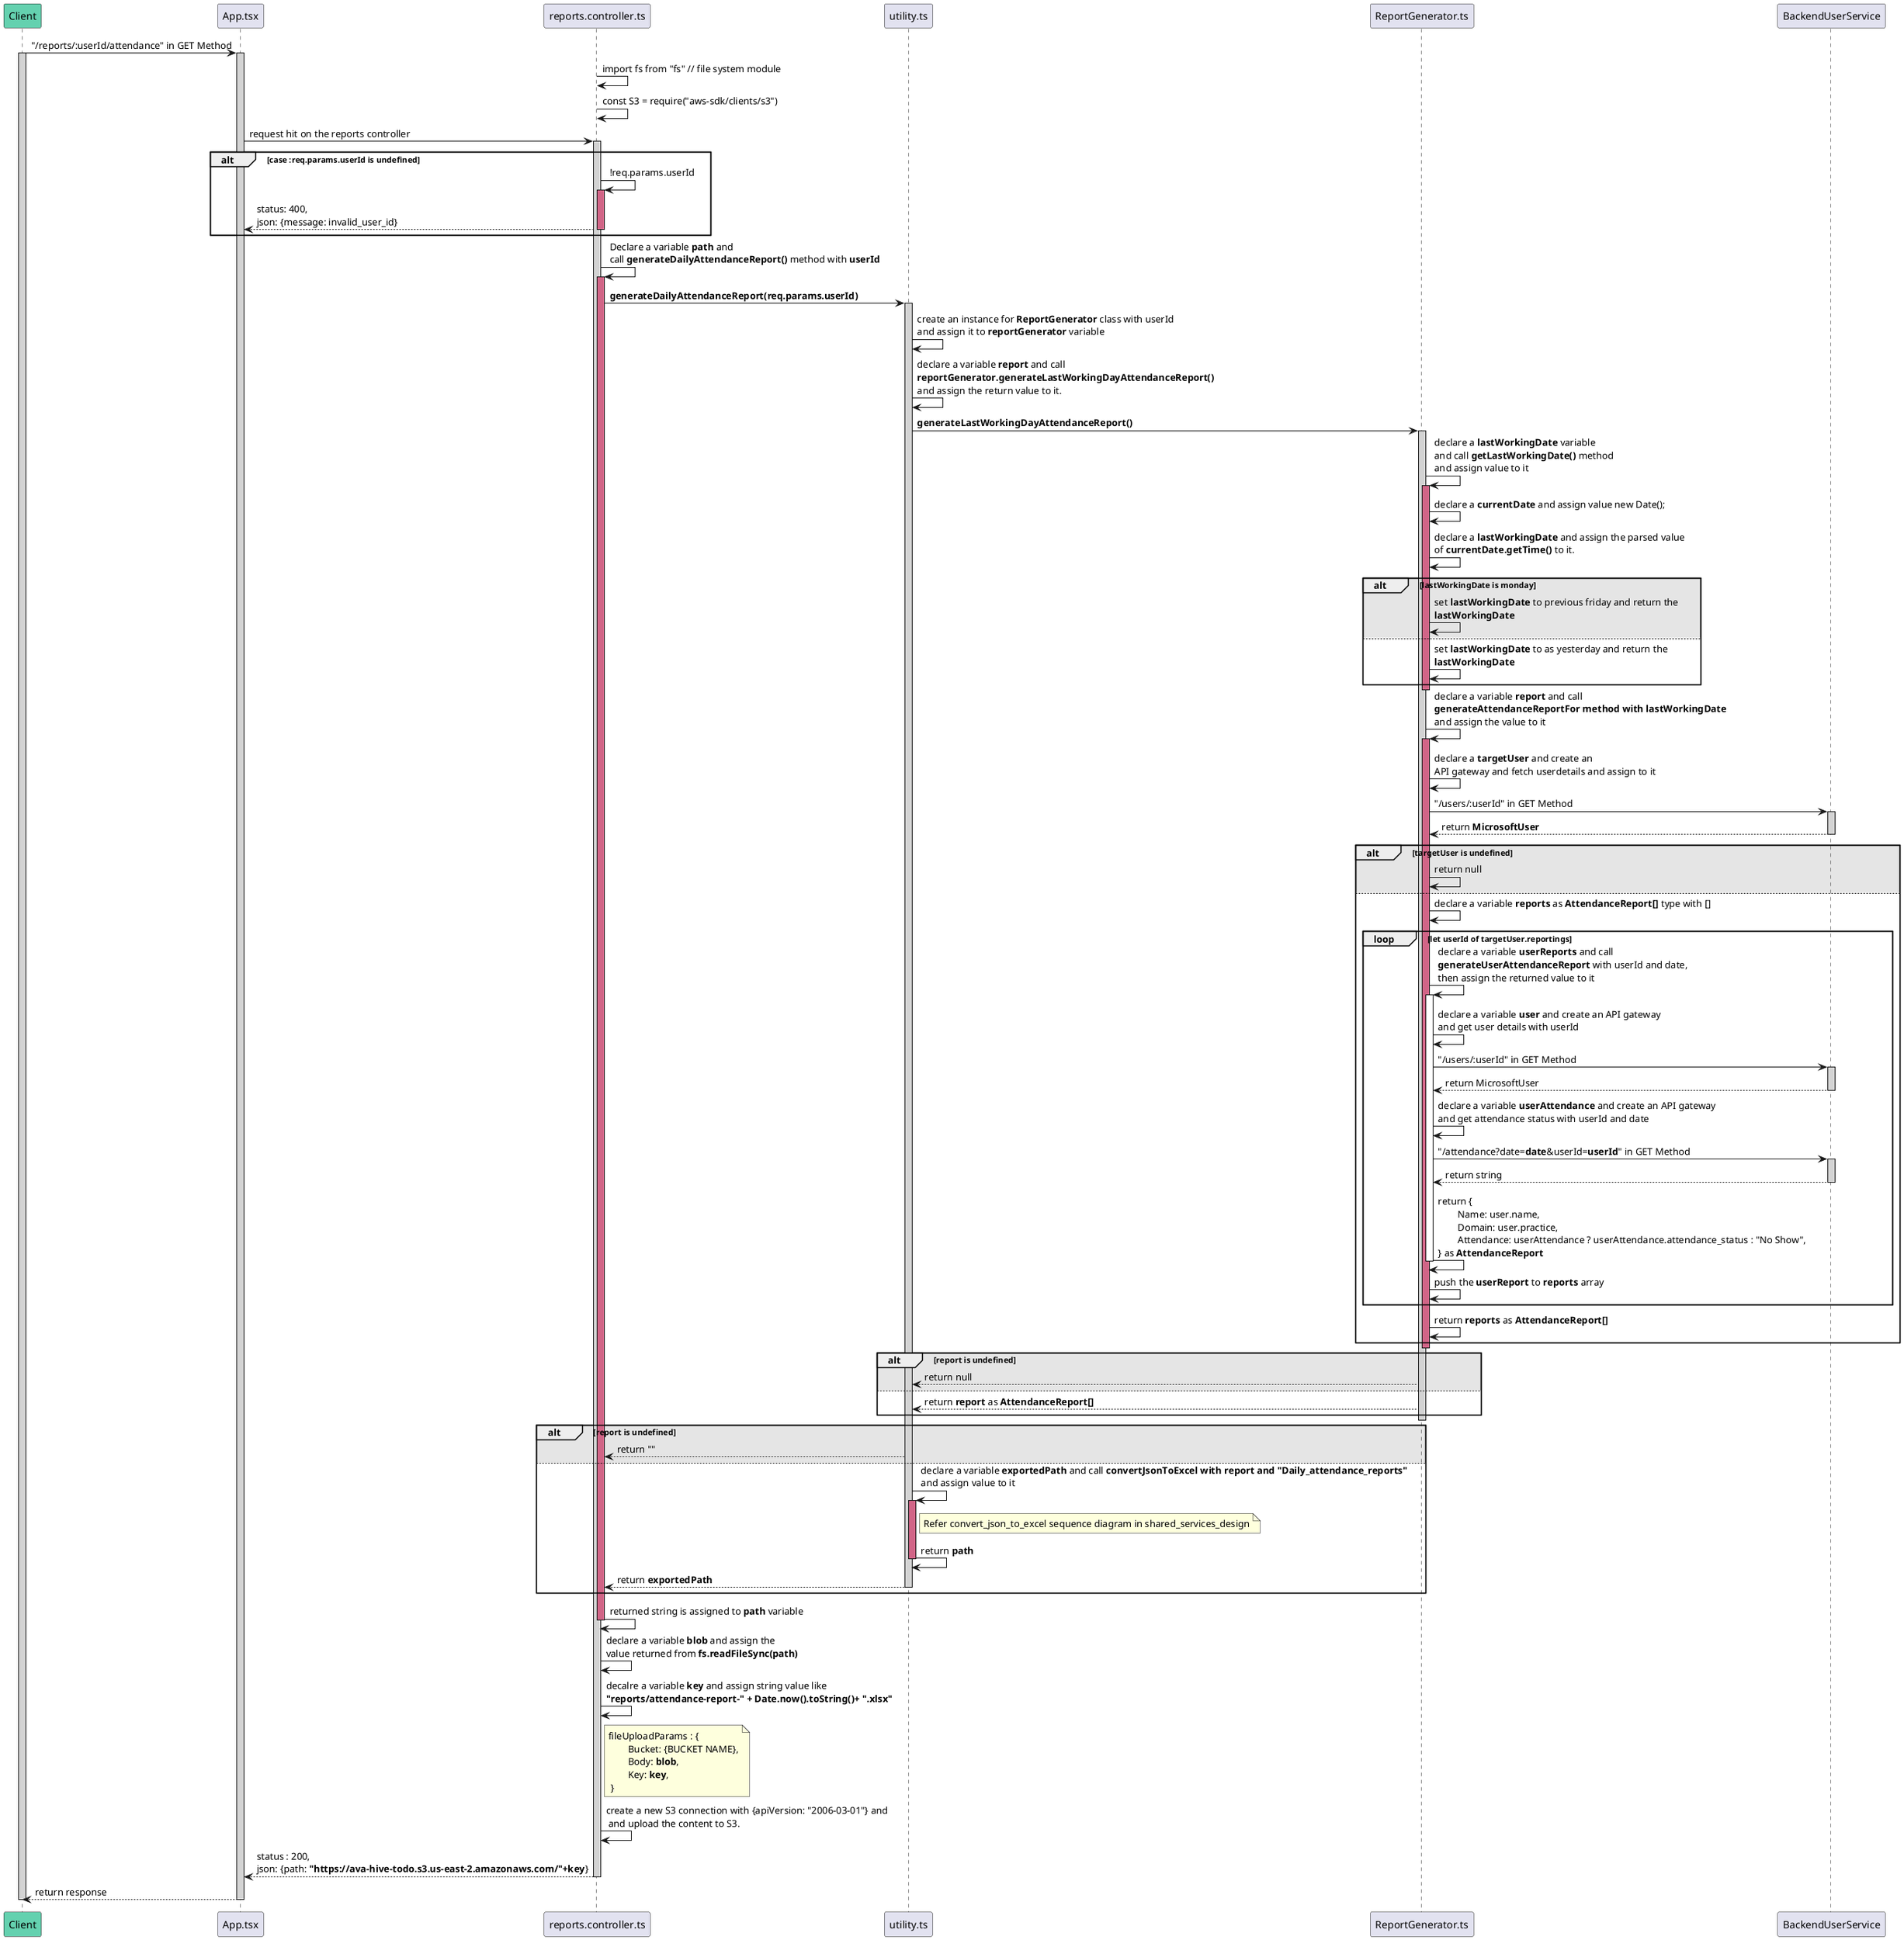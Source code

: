 @startuml AttendanceReports
participant Client #64D1AF
participant App.tsx
participant reports.controller.ts

Client -> App.tsx : "/reports/:userId/attendance" in GET Method

activate Client #D3D3D3
activate App.tsx #D3D3D3

reports.controller.ts -> reports.controller.ts : import fs from "fs" // file system module 
reports.controller.ts -> reports.controller.ts : const S3 = require("aws-sdk/clients/s3")

App.tsx -> reports.controller.ts : request hit on the reports controller

activate reports.controller.ts #D3D3D3

alt case :req.params.userId is undefined
    reports.controller.ts -> reports.controller.ts : !req.params.userId
    activate  reports.controller.ts #D16587
        App.tsx <-- reports.controller.ts : status: 400,\njson: {message: invalid_user_id}
    deactivate reports.controller.ts
end

reports.controller.ts -> reports.controller.ts : Declare a variable **path** and \ncall **generateDailyAttendanceReport()** method with **userId**

activate reports.controller.ts #D16587
reports.controller.ts -> utility.ts : **generateDailyAttendanceReport(req.params.userId)**
activate utility.ts #D3D3D3
utility.ts -> utility.ts : create an instance for **ReportGenerator** class with userId \nand assign it to **reportGenerator** variable
utility.ts -> utility.ts : declare a variable **report** and call  \n**reportGenerator.generateLastWorkingDayAttendanceReport()** \nand assign the return value to it.
utility.ts -> ReportGenerator.ts : **generateLastWorkingDayAttendanceReport()**
activate ReportGenerator.ts #D3D3D3

ReportGenerator.ts -> ReportGenerator.ts : declare a **lastWorkingDate** variable \nand call **getLastWorkingDate()** method \nand assign value to it

activate ReportGenerator.ts #D16587
    ReportGenerator.ts -> ReportGenerator.ts : declare a **currentDate** and assign value new Date();
    ReportGenerator.ts -> ReportGenerator.ts : declare a **lastWorkingDate** and assign the parsed value \nof **currentDate.getTime()** to it.
    alt #0000001a **lastWorkingDate** is monday
        ReportGenerator.ts -> ReportGenerator.ts : set **lastWorkingDate** to previous friday and return the \n**lastWorkingDate**
    else #FFFFFF
        ReportGenerator.ts -> ReportGenerator.ts : set **lastWorkingDate** to as yesterday and return the \n**lastWorkingDate**
    end
deactivate ReportGenerator.ts

ReportGenerator.ts -> ReportGenerator.ts : declare a variable **report** and call \n**generateAttendanceReportFor method with lastWorkingDate** \nand assign the value to it
activate ReportGenerator.ts #D16587
    ReportGenerator.ts -> ReportGenerator.ts : declare a **targetUser** and create an\nAPI gateway and fetch userdetails and assign to it
    ReportGenerator.ts -> BackendUserService : "/users/:userId" in GET Method
    activate BackendUserService #D3D3D3
        ReportGenerator.ts <-- BackendUserService : return **MicrosoftUser**
    deactivate BackendUserService
    alt #0000001a targetUser is undefined 
        ReportGenerator.ts -> ReportGenerator.ts : return null
    else #FFFFFF
        ReportGenerator.ts -> ReportGenerator.ts : declare a variable **reports** as **AttendanceReport[]** type with []
        loop let userId of **targetUser.reportings**
            ReportGenerator.ts -> ReportGenerator.ts : declare a variable **userReports** and call \n**generateUserAttendanceReport** with userId and date, \nthen assign the returned value to it
            activate ReportGenerator.ts
                ReportGenerator.ts -> ReportGenerator.ts : declare a variable **user** and create an API gateway \nand get user details with userId
                ReportGenerator.ts -> BackendUserService : "/users/:userId" in GET Method
                activate BackendUserService #D3D3D3
                    ReportGenerator.ts <-- BackendUserService : return MicrosoftUser
                deactivate BackendUserService
                ReportGenerator.ts -> ReportGenerator.ts : declare a variable **userAttendance** and create an API gateway \nand get attendance status with userId and date
                ReportGenerator.ts -> BackendUserService : "/attendance?date=**date**&userId=**userId**" in GET Method
                activate BackendUserService #D3D3D3
                    ReportGenerator.ts <-- BackendUserService : return string
                deactivate BackendUserService
                ReportGenerator.ts -> ReportGenerator.ts : return {\n\tName: user.name, \n\tDomain: user.practice,\n\tAttendance: userAttendance ? userAttendance.attendance_status : "No Show", \n} as **AttendanceReport**
            deactivate ReportGenerator.ts
            ReportGenerator.ts -> ReportGenerator.ts : push the **userReport** to **reports** array
        end
        ReportGenerator.ts -> ReportGenerator.ts : return **reports** as **AttendanceReport[]**
    end
deactivate ReportGenerator.ts

alt #0000001a **report** is undefined 
    utility.ts <-- ReportGenerator.ts : return null
else #FFFFFF
    utility.ts <-- ReportGenerator.ts : return **report** as **AttendanceReport[]**
end

deactivate ReportGenerator.ts

alt #0000001a report is undefined
    reports.controller.ts <-- utility.ts : return ""
else #FFFFFF
    utility.ts -> utility.ts : declare a variable **exportedPath** and call **convertJsonToExcel with report and "Daily_attendance_reports"** \nand assign value to it
    activate utility.ts #D16587
        note right of utility.ts : Refer convert_json_to_excel sequence diagram in shared_services_design
        utility.ts -> utility.ts : return **path**
    deactivate utility.ts
    reports.controller.ts <-- utility.ts : return **exportedPath**
    deactivate utility.ts
end

reports.controller.ts -> reports.controller.ts : returned string is assigned to **path** variable 

deactivate reports.controller.ts

reports.controller.ts -> reports.controller.ts : declare a variable **blob** and assign the \nvalue returned from **fs.readFileSync(path)**

reports.controller.ts -> reports.controller.ts : decalre a variable **key** and assign string value like \n**"reports/attendance-report-" + Date.now().toString()+ ".xlsx"**

note right of reports.controller.ts : fileUploadParams : { \n\tBucket: {BUCKET NAME},\n\tBody: **blob**,\n\tKey: **key**,\n }

reports.controller.ts -> reports.controller.ts : create a new S3 connection with {apiVersion: "2006-03-01"} and \n and upload the content to S3.

App.tsx <-- reports.controller.ts : status : 200, \njson: {path: **"https://ava-hive-todo.s3.us-east-2.amazonaws.com/"+key**}

deactivate ReportGenerator.ts
deactivate utility.ts

deactivate reports.controller.ts


Client <-- App.tsx : return response

deactivate App.tsx
deactivate Client
@enduml
